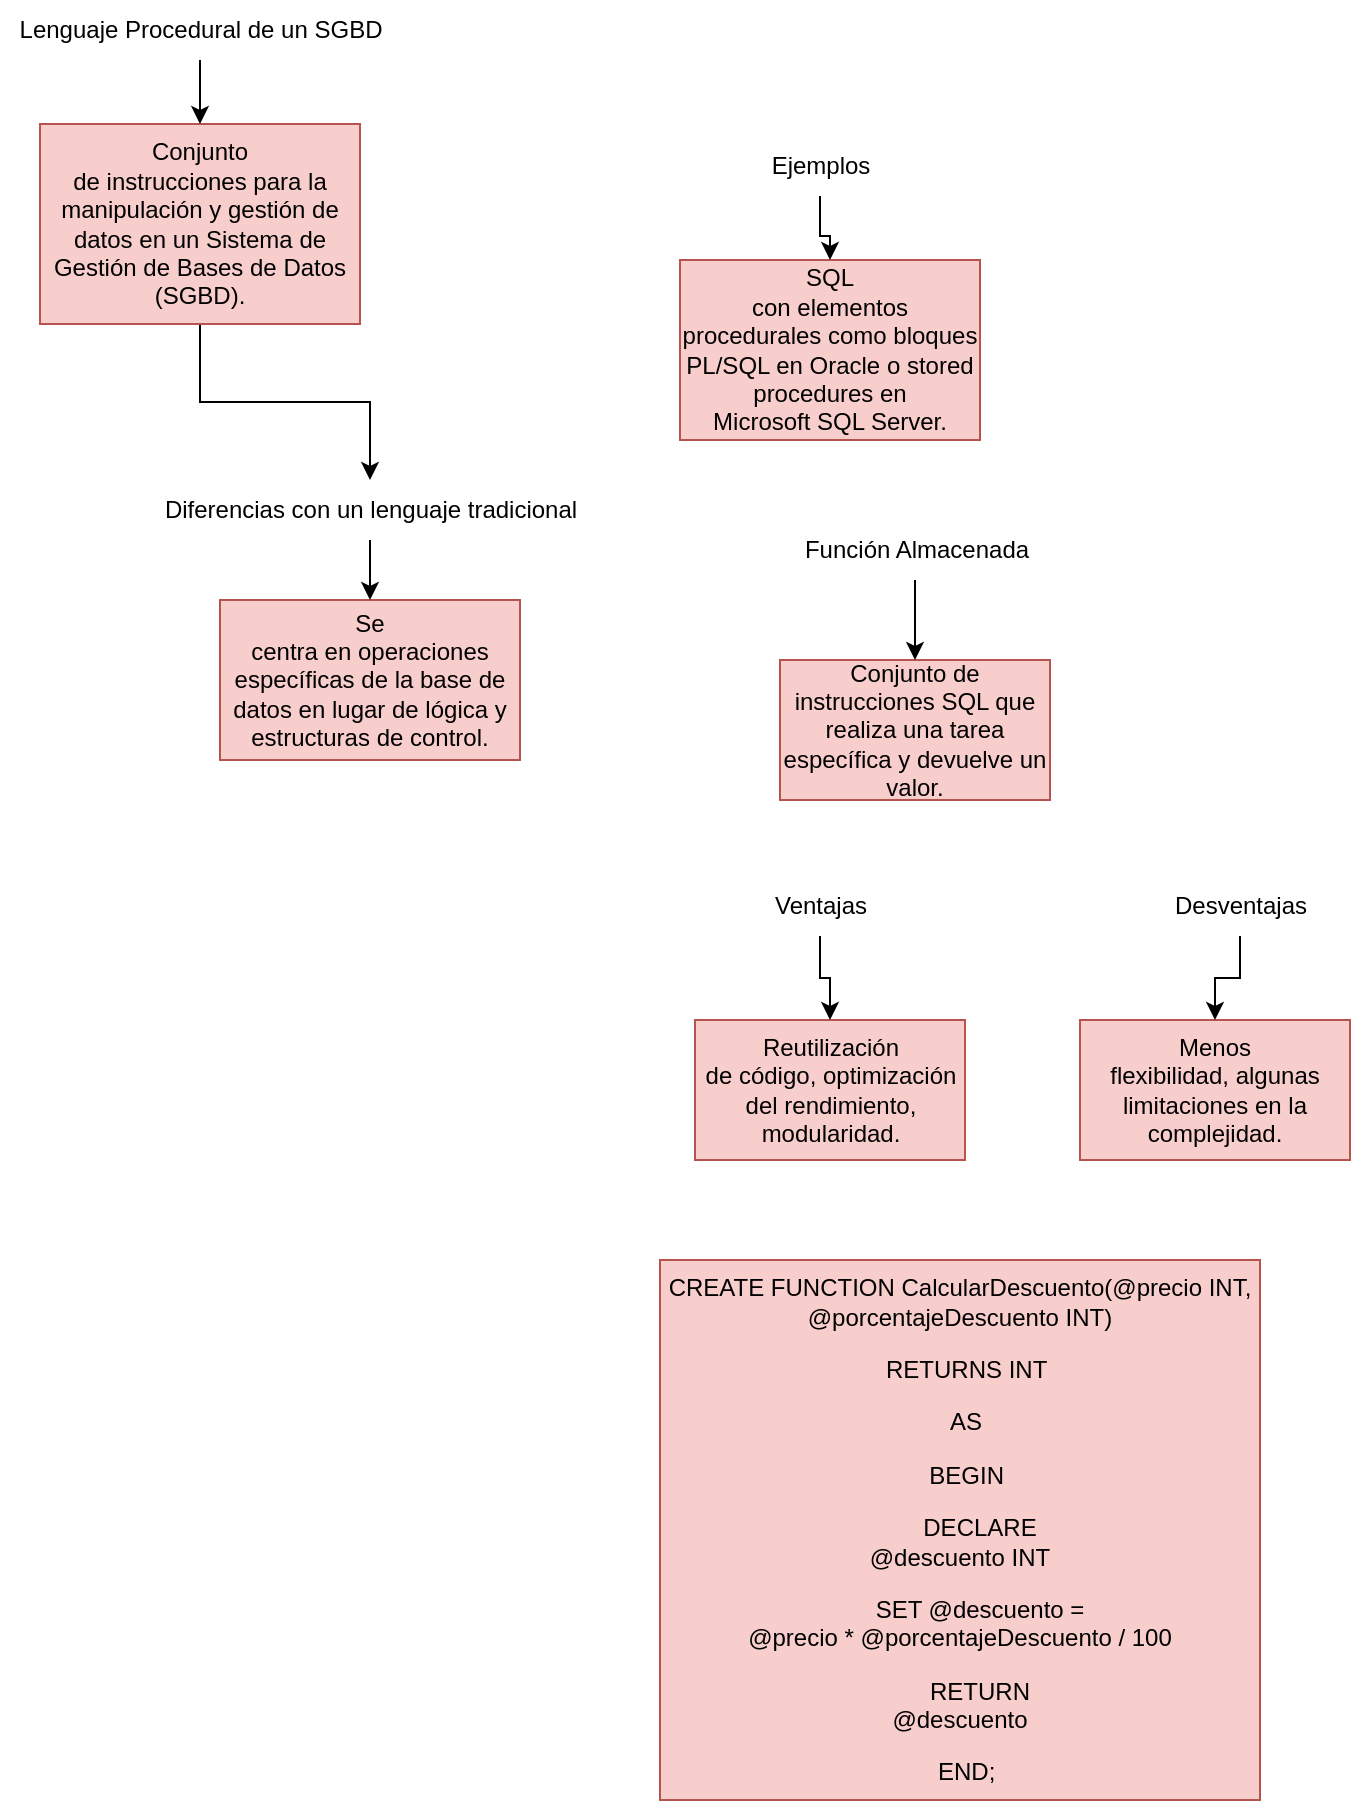 <mxfile version="22.1.2" type="github">
  <diagram name="Página-1" id="FGyZLgKdgZYi1QoDUFZj">
    <mxGraphModel dx="585" dy="468" grid="1" gridSize="10" guides="1" tooltips="1" connect="1" arrows="1" fold="1" page="1" pageScale="1" pageWidth="1920" pageHeight="1200" math="0" shadow="0">
      <root>
        <mxCell id="0" />
        <mxCell id="1" parent="0" />
        <mxCell id="u6C_-ezJw3tM4qsvcUGR-8" style="edgeStyle=orthogonalEdgeStyle;rounded=0;orthogonalLoop=1;jettySize=auto;html=1;" edge="1" parent="1" source="u6C_-ezJw3tM4qsvcUGR-1" target="u6C_-ezJw3tM4qsvcUGR-4">
          <mxGeometry relative="1" as="geometry" />
        </mxCell>
        <mxCell id="u6C_-ezJw3tM4qsvcUGR-1" value="Conjunto&lt;br/&gt;de instrucciones para la manipulación y gestión de datos en un Sistema de&lt;br/&gt;Gestión de Bases de Datos (SGBD)." style="rounded=0;whiteSpace=wrap;html=1;fillColor=#f8cecc;strokeColor=#b85450;" vertex="1" parent="1">
          <mxGeometry x="340" y="132" width="160" height="100" as="geometry" />
        </mxCell>
        <mxCell id="u6C_-ezJw3tM4qsvcUGR-6" style="edgeStyle=orthogonalEdgeStyle;rounded=0;orthogonalLoop=1;jettySize=auto;html=1;" edge="1" parent="1" source="u6C_-ezJw3tM4qsvcUGR-2" target="u6C_-ezJw3tM4qsvcUGR-1">
          <mxGeometry relative="1" as="geometry" />
        </mxCell>
        <mxCell id="u6C_-ezJw3tM4qsvcUGR-2" value="Lenguaje Procedural de un SGBD" style="text;html=1;align=center;verticalAlign=middle;resizable=0;points=[];autosize=1;strokeColor=none;fillColor=none;" vertex="1" parent="1">
          <mxGeometry x="320" y="70" width="200" height="30" as="geometry" />
        </mxCell>
        <mxCell id="u6C_-ezJw3tM4qsvcUGR-3" value="Se&lt;br/&gt;centra en operaciones específicas de la base de datos en lugar de lógica y&lt;br/&gt;estructuras de control." style="rounded=0;whiteSpace=wrap;html=1;fillColor=#f8cecc;strokeColor=#b85450;" vertex="1" parent="1">
          <mxGeometry x="430" y="370" width="150" height="80" as="geometry" />
        </mxCell>
        <mxCell id="u6C_-ezJw3tM4qsvcUGR-5" style="edgeStyle=orthogonalEdgeStyle;rounded=0;orthogonalLoop=1;jettySize=auto;html=1;entryX=0.5;entryY=0;entryDx=0;entryDy=0;" edge="1" parent="1" source="u6C_-ezJw3tM4qsvcUGR-4" target="u6C_-ezJw3tM4qsvcUGR-3">
          <mxGeometry relative="1" as="geometry" />
        </mxCell>
        <mxCell id="u6C_-ezJw3tM4qsvcUGR-4" value="Diferencias con un lenguaje tradicional" style="text;html=1;align=center;verticalAlign=middle;resizable=0;points=[];autosize=1;strokeColor=none;fillColor=none;" vertex="1" parent="1">
          <mxGeometry x="390" y="310" width="230" height="30" as="geometry" />
        </mxCell>
        <mxCell id="u6C_-ezJw3tM4qsvcUGR-9" value="SQL&lt;br/&gt;con elementos procedurales como bloques PL/SQL en Oracle o stored procedures en&lt;br/&gt;Microsoft SQL Server." style="rounded=0;whiteSpace=wrap;html=1;fillColor=#f8cecc;strokeColor=#b85450;" vertex="1" parent="1">
          <mxGeometry x="660" y="200" width="150" height="90" as="geometry" />
        </mxCell>
        <mxCell id="u6C_-ezJw3tM4qsvcUGR-11" style="edgeStyle=orthogonalEdgeStyle;rounded=0;orthogonalLoop=1;jettySize=auto;html=1;entryX=0.5;entryY=0;entryDx=0;entryDy=0;" edge="1" parent="1" source="u6C_-ezJw3tM4qsvcUGR-10" target="u6C_-ezJw3tM4qsvcUGR-9">
          <mxGeometry relative="1" as="geometry" />
        </mxCell>
        <mxCell id="u6C_-ezJw3tM4qsvcUGR-10" value="Ejemplos" style="text;html=1;align=center;verticalAlign=middle;resizable=0;points=[];autosize=1;strokeColor=none;fillColor=none;" vertex="1" parent="1">
          <mxGeometry x="695" y="138" width="70" height="30" as="geometry" />
        </mxCell>
        <mxCell id="u6C_-ezJw3tM4qsvcUGR-12" value="&lt;p class=&quot;MsoNormal&quot;&gt;Conjunto de instrucciones SQL que realiza una tarea&lt;br/&gt;específica y devuelve un valor.&lt;/p&gt;" style="rounded=0;whiteSpace=wrap;html=1;fillColor=#f8cecc;strokeColor=#b85450;" vertex="1" parent="1">
          <mxGeometry x="710" y="400" width="135" height="70" as="geometry" />
        </mxCell>
        <mxCell id="u6C_-ezJw3tM4qsvcUGR-14" style="edgeStyle=orthogonalEdgeStyle;rounded=0;orthogonalLoop=1;jettySize=auto;html=1;entryX=0.5;entryY=0;entryDx=0;entryDy=0;" edge="1" parent="1" source="u6C_-ezJw3tM4qsvcUGR-13" target="u6C_-ezJw3tM4qsvcUGR-12">
          <mxGeometry relative="1" as="geometry" />
        </mxCell>
        <mxCell id="u6C_-ezJw3tM4qsvcUGR-13" value="Función Almacenada" style="text;html=1;align=center;verticalAlign=middle;resizable=0;points=[];autosize=1;strokeColor=none;fillColor=none;" vertex="1" parent="1">
          <mxGeometry x="707.5" y="330" width="140" height="30" as="geometry" />
        </mxCell>
        <mxCell id="u6C_-ezJw3tM4qsvcUGR-15" value="&lt;p class=&quot;MsoNormal&quot;&gt;Reutilización&lt;br/&gt;de código, optimización del rendimiento, modularidad.&lt;br&gt;&lt;/p&gt;" style="rounded=0;whiteSpace=wrap;html=1;fillColor=#f8cecc;strokeColor=#b85450;" vertex="1" parent="1">
          <mxGeometry x="667.5" y="580" width="135" height="70" as="geometry" />
        </mxCell>
        <mxCell id="u6C_-ezJw3tM4qsvcUGR-17" style="edgeStyle=orthogonalEdgeStyle;rounded=0;orthogonalLoop=1;jettySize=auto;html=1;entryX=0.5;entryY=0;entryDx=0;entryDy=0;" edge="1" parent="1" source="u6C_-ezJw3tM4qsvcUGR-16" target="u6C_-ezJw3tM4qsvcUGR-15">
          <mxGeometry relative="1" as="geometry" />
        </mxCell>
        <mxCell id="u6C_-ezJw3tM4qsvcUGR-16" value="Ventajas" style="text;html=1;align=center;verticalAlign=middle;resizable=0;points=[];autosize=1;strokeColor=none;fillColor=none;" vertex="1" parent="1">
          <mxGeometry x="695" y="508" width="70" height="30" as="geometry" />
        </mxCell>
        <mxCell id="u6C_-ezJw3tM4qsvcUGR-18" value="&lt;p class=&quot;MsoNormal&quot;&gt;Menos&lt;br/&gt;flexibilidad, algunas limitaciones en la complejidad.&lt;br&gt;&lt;/p&gt;" style="rounded=0;whiteSpace=wrap;html=1;fillColor=#f8cecc;strokeColor=#b85450;" vertex="1" parent="1">
          <mxGeometry x="860" y="580" width="135" height="70" as="geometry" />
        </mxCell>
        <mxCell id="u6C_-ezJw3tM4qsvcUGR-20" style="edgeStyle=orthogonalEdgeStyle;rounded=0;orthogonalLoop=1;jettySize=auto;html=1;entryX=0.5;entryY=0;entryDx=0;entryDy=0;" edge="1" parent="1" source="u6C_-ezJw3tM4qsvcUGR-19" target="u6C_-ezJw3tM4qsvcUGR-18">
          <mxGeometry relative="1" as="geometry" />
        </mxCell>
        <mxCell id="u6C_-ezJw3tM4qsvcUGR-19" value="Desventajas" style="text;html=1;align=center;verticalAlign=middle;resizable=0;points=[];autosize=1;strokeColor=none;fillColor=none;" vertex="1" parent="1">
          <mxGeometry x="895" y="508" width="90" height="30" as="geometry" />
        </mxCell>
        <mxCell id="u6C_-ezJw3tM4qsvcUGR-21" value="&lt;p class=&quot;MsoNormal&quot;&gt;CREATE FUNCTION CalcularDescuento(@precio INT,&lt;br&gt;@porcentajeDescuento INT)&lt;/p&gt;&lt;p class=&quot;MsoNormal&quot;&gt;&amp;nbsp; RETURNS INT&lt;/p&gt;&lt;p class=&quot;MsoNormal&quot;&gt;&amp;nbsp; AS&lt;/p&gt;&lt;p class=&quot;MsoNormal&quot;&gt;&amp;nbsp; BEGIN&lt;/p&gt;&lt;p class=&quot;MsoNormal&quot;&gt;&amp;nbsp;&amp;nbsp;&amp;nbsp;&amp;nbsp;&amp;nbsp; DECLARE&lt;br&gt;@descuento INT&lt;/p&gt;&lt;p class=&quot;MsoNormal&quot;&gt;&amp;nbsp;&amp;nbsp;&amp;nbsp;&amp;nbsp;&amp;nbsp; SET @descuento =&lt;br&gt;@precio * @porcentajeDescuento / 100&lt;/p&gt;&lt;p class=&quot;MsoNormal&quot;&gt;&amp;nbsp;&amp;nbsp;&amp;nbsp;&amp;nbsp;&amp;nbsp; RETURN&lt;br&gt;@descuento&lt;/p&gt;&lt;p class=&quot;MsoNormal&quot;&gt;&lt;span style=&quot;background-color: initial;&quot;&gt;&amp;nbsp; END;&lt;/span&gt;&lt;/p&gt;" style="rounded=0;whiteSpace=wrap;html=1;fillColor=#f8cecc;strokeColor=#b85450;" vertex="1" parent="1">
          <mxGeometry x="650" y="700" width="300" height="270" as="geometry" />
        </mxCell>
      </root>
    </mxGraphModel>
  </diagram>
</mxfile>

